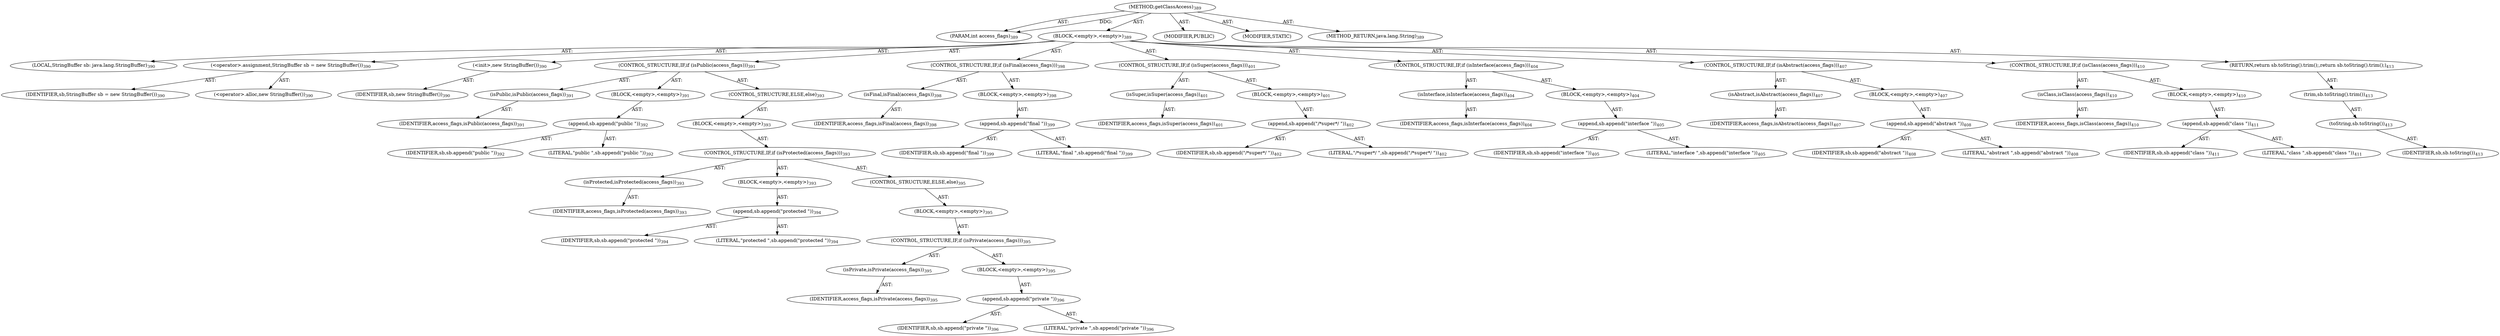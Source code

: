 digraph "getClassAccess" {  
"111669149717" [label = <(METHOD,getClassAccess)<SUB>389</SUB>> ]
"115964117016" [label = <(PARAM,int access_flags)<SUB>389</SUB>> ]
"25769803832" [label = <(BLOCK,&lt;empty&gt;,&lt;empty&gt;)<SUB>389</SUB>> ]
"94489280524" [label = <(LOCAL,StringBuffer sb: java.lang.StringBuffer)<SUB>390</SUB>> ]
"30064771223" [label = <(&lt;operator&gt;.assignment,StringBuffer sb = new StringBuffer())<SUB>390</SUB>> ]
"68719476855" [label = <(IDENTIFIER,sb,StringBuffer sb = new StringBuffer())<SUB>390</SUB>> ]
"30064771224" [label = <(&lt;operator&gt;.alloc,new StringBuffer())<SUB>390</SUB>> ]
"30064771225" [label = <(&lt;init&gt;,new StringBuffer())<SUB>390</SUB>> ]
"68719476856" [label = <(IDENTIFIER,sb,new StringBuffer())<SUB>390</SUB>> ]
"47244640291" [label = <(CONTROL_STRUCTURE,IF,if (isPublic(access_flags)))<SUB>391</SUB>> ]
"30064771226" [label = <(isPublic,isPublic(access_flags))<SUB>391</SUB>> ]
"68719476857" [label = <(IDENTIFIER,access_flags,isPublic(access_flags))<SUB>391</SUB>> ]
"25769803833" [label = <(BLOCK,&lt;empty&gt;,&lt;empty&gt;)<SUB>391</SUB>> ]
"30064771227" [label = <(append,sb.append(&quot;public &quot;))<SUB>392</SUB>> ]
"68719476858" [label = <(IDENTIFIER,sb,sb.append(&quot;public &quot;))<SUB>392</SUB>> ]
"90194313277" [label = <(LITERAL,&quot;public &quot;,sb.append(&quot;public &quot;))<SUB>392</SUB>> ]
"47244640292" [label = <(CONTROL_STRUCTURE,ELSE,else)<SUB>393</SUB>> ]
"25769803834" [label = <(BLOCK,&lt;empty&gt;,&lt;empty&gt;)<SUB>393</SUB>> ]
"47244640293" [label = <(CONTROL_STRUCTURE,IF,if (isProtected(access_flags)))<SUB>393</SUB>> ]
"30064771228" [label = <(isProtected,isProtected(access_flags))<SUB>393</SUB>> ]
"68719476859" [label = <(IDENTIFIER,access_flags,isProtected(access_flags))<SUB>393</SUB>> ]
"25769803835" [label = <(BLOCK,&lt;empty&gt;,&lt;empty&gt;)<SUB>393</SUB>> ]
"30064771229" [label = <(append,sb.append(&quot;protected &quot;))<SUB>394</SUB>> ]
"68719476860" [label = <(IDENTIFIER,sb,sb.append(&quot;protected &quot;))<SUB>394</SUB>> ]
"90194313278" [label = <(LITERAL,&quot;protected &quot;,sb.append(&quot;protected &quot;))<SUB>394</SUB>> ]
"47244640294" [label = <(CONTROL_STRUCTURE,ELSE,else)<SUB>395</SUB>> ]
"25769803836" [label = <(BLOCK,&lt;empty&gt;,&lt;empty&gt;)<SUB>395</SUB>> ]
"47244640295" [label = <(CONTROL_STRUCTURE,IF,if (isPrivate(access_flags)))<SUB>395</SUB>> ]
"30064771230" [label = <(isPrivate,isPrivate(access_flags))<SUB>395</SUB>> ]
"68719476861" [label = <(IDENTIFIER,access_flags,isPrivate(access_flags))<SUB>395</SUB>> ]
"25769803837" [label = <(BLOCK,&lt;empty&gt;,&lt;empty&gt;)<SUB>395</SUB>> ]
"30064771231" [label = <(append,sb.append(&quot;private &quot;))<SUB>396</SUB>> ]
"68719476862" [label = <(IDENTIFIER,sb,sb.append(&quot;private &quot;))<SUB>396</SUB>> ]
"90194313279" [label = <(LITERAL,&quot;private &quot;,sb.append(&quot;private &quot;))<SUB>396</SUB>> ]
"47244640296" [label = <(CONTROL_STRUCTURE,IF,if (isFinal(access_flags)))<SUB>398</SUB>> ]
"30064771232" [label = <(isFinal,isFinal(access_flags))<SUB>398</SUB>> ]
"68719476863" [label = <(IDENTIFIER,access_flags,isFinal(access_flags))<SUB>398</SUB>> ]
"25769803838" [label = <(BLOCK,&lt;empty&gt;,&lt;empty&gt;)<SUB>398</SUB>> ]
"30064771233" [label = <(append,sb.append(&quot;final &quot;))<SUB>399</SUB>> ]
"68719476864" [label = <(IDENTIFIER,sb,sb.append(&quot;final &quot;))<SUB>399</SUB>> ]
"90194313280" [label = <(LITERAL,&quot;final &quot;,sb.append(&quot;final &quot;))<SUB>399</SUB>> ]
"47244640297" [label = <(CONTROL_STRUCTURE,IF,if (isSuper(access_flags)))<SUB>401</SUB>> ]
"30064771234" [label = <(isSuper,isSuper(access_flags))<SUB>401</SUB>> ]
"68719476865" [label = <(IDENTIFIER,access_flags,isSuper(access_flags))<SUB>401</SUB>> ]
"25769803839" [label = <(BLOCK,&lt;empty&gt;,&lt;empty&gt;)<SUB>401</SUB>> ]
"30064771235" [label = <(append,sb.append(&quot;/*super*/ &quot;))<SUB>402</SUB>> ]
"68719476866" [label = <(IDENTIFIER,sb,sb.append(&quot;/*super*/ &quot;))<SUB>402</SUB>> ]
"90194313281" [label = <(LITERAL,&quot;/*super*/ &quot;,sb.append(&quot;/*super*/ &quot;))<SUB>402</SUB>> ]
"47244640298" [label = <(CONTROL_STRUCTURE,IF,if (isInterface(access_flags)))<SUB>404</SUB>> ]
"30064771236" [label = <(isInterface,isInterface(access_flags))<SUB>404</SUB>> ]
"68719476867" [label = <(IDENTIFIER,access_flags,isInterface(access_flags))<SUB>404</SUB>> ]
"25769803840" [label = <(BLOCK,&lt;empty&gt;,&lt;empty&gt;)<SUB>404</SUB>> ]
"30064771237" [label = <(append,sb.append(&quot;interface &quot;))<SUB>405</SUB>> ]
"68719476868" [label = <(IDENTIFIER,sb,sb.append(&quot;interface &quot;))<SUB>405</SUB>> ]
"90194313282" [label = <(LITERAL,&quot;interface &quot;,sb.append(&quot;interface &quot;))<SUB>405</SUB>> ]
"47244640299" [label = <(CONTROL_STRUCTURE,IF,if (isAbstract(access_flags)))<SUB>407</SUB>> ]
"30064771238" [label = <(isAbstract,isAbstract(access_flags))<SUB>407</SUB>> ]
"68719476869" [label = <(IDENTIFIER,access_flags,isAbstract(access_flags))<SUB>407</SUB>> ]
"25769803841" [label = <(BLOCK,&lt;empty&gt;,&lt;empty&gt;)<SUB>407</SUB>> ]
"30064771239" [label = <(append,sb.append(&quot;abstract &quot;))<SUB>408</SUB>> ]
"68719476870" [label = <(IDENTIFIER,sb,sb.append(&quot;abstract &quot;))<SUB>408</SUB>> ]
"90194313283" [label = <(LITERAL,&quot;abstract &quot;,sb.append(&quot;abstract &quot;))<SUB>408</SUB>> ]
"47244640300" [label = <(CONTROL_STRUCTURE,IF,if (isClass(access_flags)))<SUB>410</SUB>> ]
"30064771240" [label = <(isClass,isClass(access_flags))<SUB>410</SUB>> ]
"68719476871" [label = <(IDENTIFIER,access_flags,isClass(access_flags))<SUB>410</SUB>> ]
"25769803842" [label = <(BLOCK,&lt;empty&gt;,&lt;empty&gt;)<SUB>410</SUB>> ]
"30064771241" [label = <(append,sb.append(&quot;class &quot;))<SUB>411</SUB>> ]
"68719476872" [label = <(IDENTIFIER,sb,sb.append(&quot;class &quot;))<SUB>411</SUB>> ]
"90194313284" [label = <(LITERAL,&quot;class &quot;,sb.append(&quot;class &quot;))<SUB>411</SUB>> ]
"146028888084" [label = <(RETURN,return sb.toString().trim();,return sb.toString().trim();)<SUB>413</SUB>> ]
"30064771242" [label = <(trim,sb.toString().trim())<SUB>413</SUB>> ]
"30064771243" [label = <(toString,sb.toString())<SUB>413</SUB>> ]
"68719476873" [label = <(IDENTIFIER,sb,sb.toString())<SUB>413</SUB>> ]
"133143986244" [label = <(MODIFIER,PUBLIC)> ]
"133143986245" [label = <(MODIFIER,STATIC)> ]
"128849018901" [label = <(METHOD_RETURN,java.lang.String)<SUB>389</SUB>> ]
  "111669149717" -> "115964117016"  [ label = "AST: "] 
  "111669149717" -> "25769803832"  [ label = "AST: "] 
  "111669149717" -> "133143986244"  [ label = "AST: "] 
  "111669149717" -> "133143986245"  [ label = "AST: "] 
  "111669149717" -> "128849018901"  [ label = "AST: "] 
  "25769803832" -> "94489280524"  [ label = "AST: "] 
  "25769803832" -> "30064771223"  [ label = "AST: "] 
  "25769803832" -> "30064771225"  [ label = "AST: "] 
  "25769803832" -> "47244640291"  [ label = "AST: "] 
  "25769803832" -> "47244640296"  [ label = "AST: "] 
  "25769803832" -> "47244640297"  [ label = "AST: "] 
  "25769803832" -> "47244640298"  [ label = "AST: "] 
  "25769803832" -> "47244640299"  [ label = "AST: "] 
  "25769803832" -> "47244640300"  [ label = "AST: "] 
  "25769803832" -> "146028888084"  [ label = "AST: "] 
  "30064771223" -> "68719476855"  [ label = "AST: "] 
  "30064771223" -> "30064771224"  [ label = "AST: "] 
  "30064771225" -> "68719476856"  [ label = "AST: "] 
  "47244640291" -> "30064771226"  [ label = "AST: "] 
  "47244640291" -> "25769803833"  [ label = "AST: "] 
  "47244640291" -> "47244640292"  [ label = "AST: "] 
  "30064771226" -> "68719476857"  [ label = "AST: "] 
  "25769803833" -> "30064771227"  [ label = "AST: "] 
  "30064771227" -> "68719476858"  [ label = "AST: "] 
  "30064771227" -> "90194313277"  [ label = "AST: "] 
  "47244640292" -> "25769803834"  [ label = "AST: "] 
  "25769803834" -> "47244640293"  [ label = "AST: "] 
  "47244640293" -> "30064771228"  [ label = "AST: "] 
  "47244640293" -> "25769803835"  [ label = "AST: "] 
  "47244640293" -> "47244640294"  [ label = "AST: "] 
  "30064771228" -> "68719476859"  [ label = "AST: "] 
  "25769803835" -> "30064771229"  [ label = "AST: "] 
  "30064771229" -> "68719476860"  [ label = "AST: "] 
  "30064771229" -> "90194313278"  [ label = "AST: "] 
  "47244640294" -> "25769803836"  [ label = "AST: "] 
  "25769803836" -> "47244640295"  [ label = "AST: "] 
  "47244640295" -> "30064771230"  [ label = "AST: "] 
  "47244640295" -> "25769803837"  [ label = "AST: "] 
  "30064771230" -> "68719476861"  [ label = "AST: "] 
  "25769803837" -> "30064771231"  [ label = "AST: "] 
  "30064771231" -> "68719476862"  [ label = "AST: "] 
  "30064771231" -> "90194313279"  [ label = "AST: "] 
  "47244640296" -> "30064771232"  [ label = "AST: "] 
  "47244640296" -> "25769803838"  [ label = "AST: "] 
  "30064771232" -> "68719476863"  [ label = "AST: "] 
  "25769803838" -> "30064771233"  [ label = "AST: "] 
  "30064771233" -> "68719476864"  [ label = "AST: "] 
  "30064771233" -> "90194313280"  [ label = "AST: "] 
  "47244640297" -> "30064771234"  [ label = "AST: "] 
  "47244640297" -> "25769803839"  [ label = "AST: "] 
  "30064771234" -> "68719476865"  [ label = "AST: "] 
  "25769803839" -> "30064771235"  [ label = "AST: "] 
  "30064771235" -> "68719476866"  [ label = "AST: "] 
  "30064771235" -> "90194313281"  [ label = "AST: "] 
  "47244640298" -> "30064771236"  [ label = "AST: "] 
  "47244640298" -> "25769803840"  [ label = "AST: "] 
  "30064771236" -> "68719476867"  [ label = "AST: "] 
  "25769803840" -> "30064771237"  [ label = "AST: "] 
  "30064771237" -> "68719476868"  [ label = "AST: "] 
  "30064771237" -> "90194313282"  [ label = "AST: "] 
  "47244640299" -> "30064771238"  [ label = "AST: "] 
  "47244640299" -> "25769803841"  [ label = "AST: "] 
  "30064771238" -> "68719476869"  [ label = "AST: "] 
  "25769803841" -> "30064771239"  [ label = "AST: "] 
  "30064771239" -> "68719476870"  [ label = "AST: "] 
  "30064771239" -> "90194313283"  [ label = "AST: "] 
  "47244640300" -> "30064771240"  [ label = "AST: "] 
  "47244640300" -> "25769803842"  [ label = "AST: "] 
  "30064771240" -> "68719476871"  [ label = "AST: "] 
  "25769803842" -> "30064771241"  [ label = "AST: "] 
  "30064771241" -> "68719476872"  [ label = "AST: "] 
  "30064771241" -> "90194313284"  [ label = "AST: "] 
  "146028888084" -> "30064771242"  [ label = "AST: "] 
  "30064771242" -> "30064771243"  [ label = "AST: "] 
  "30064771243" -> "68719476873"  [ label = "AST: "] 
  "111669149717" -> "115964117016"  [ label = "DDG: "] 
}
